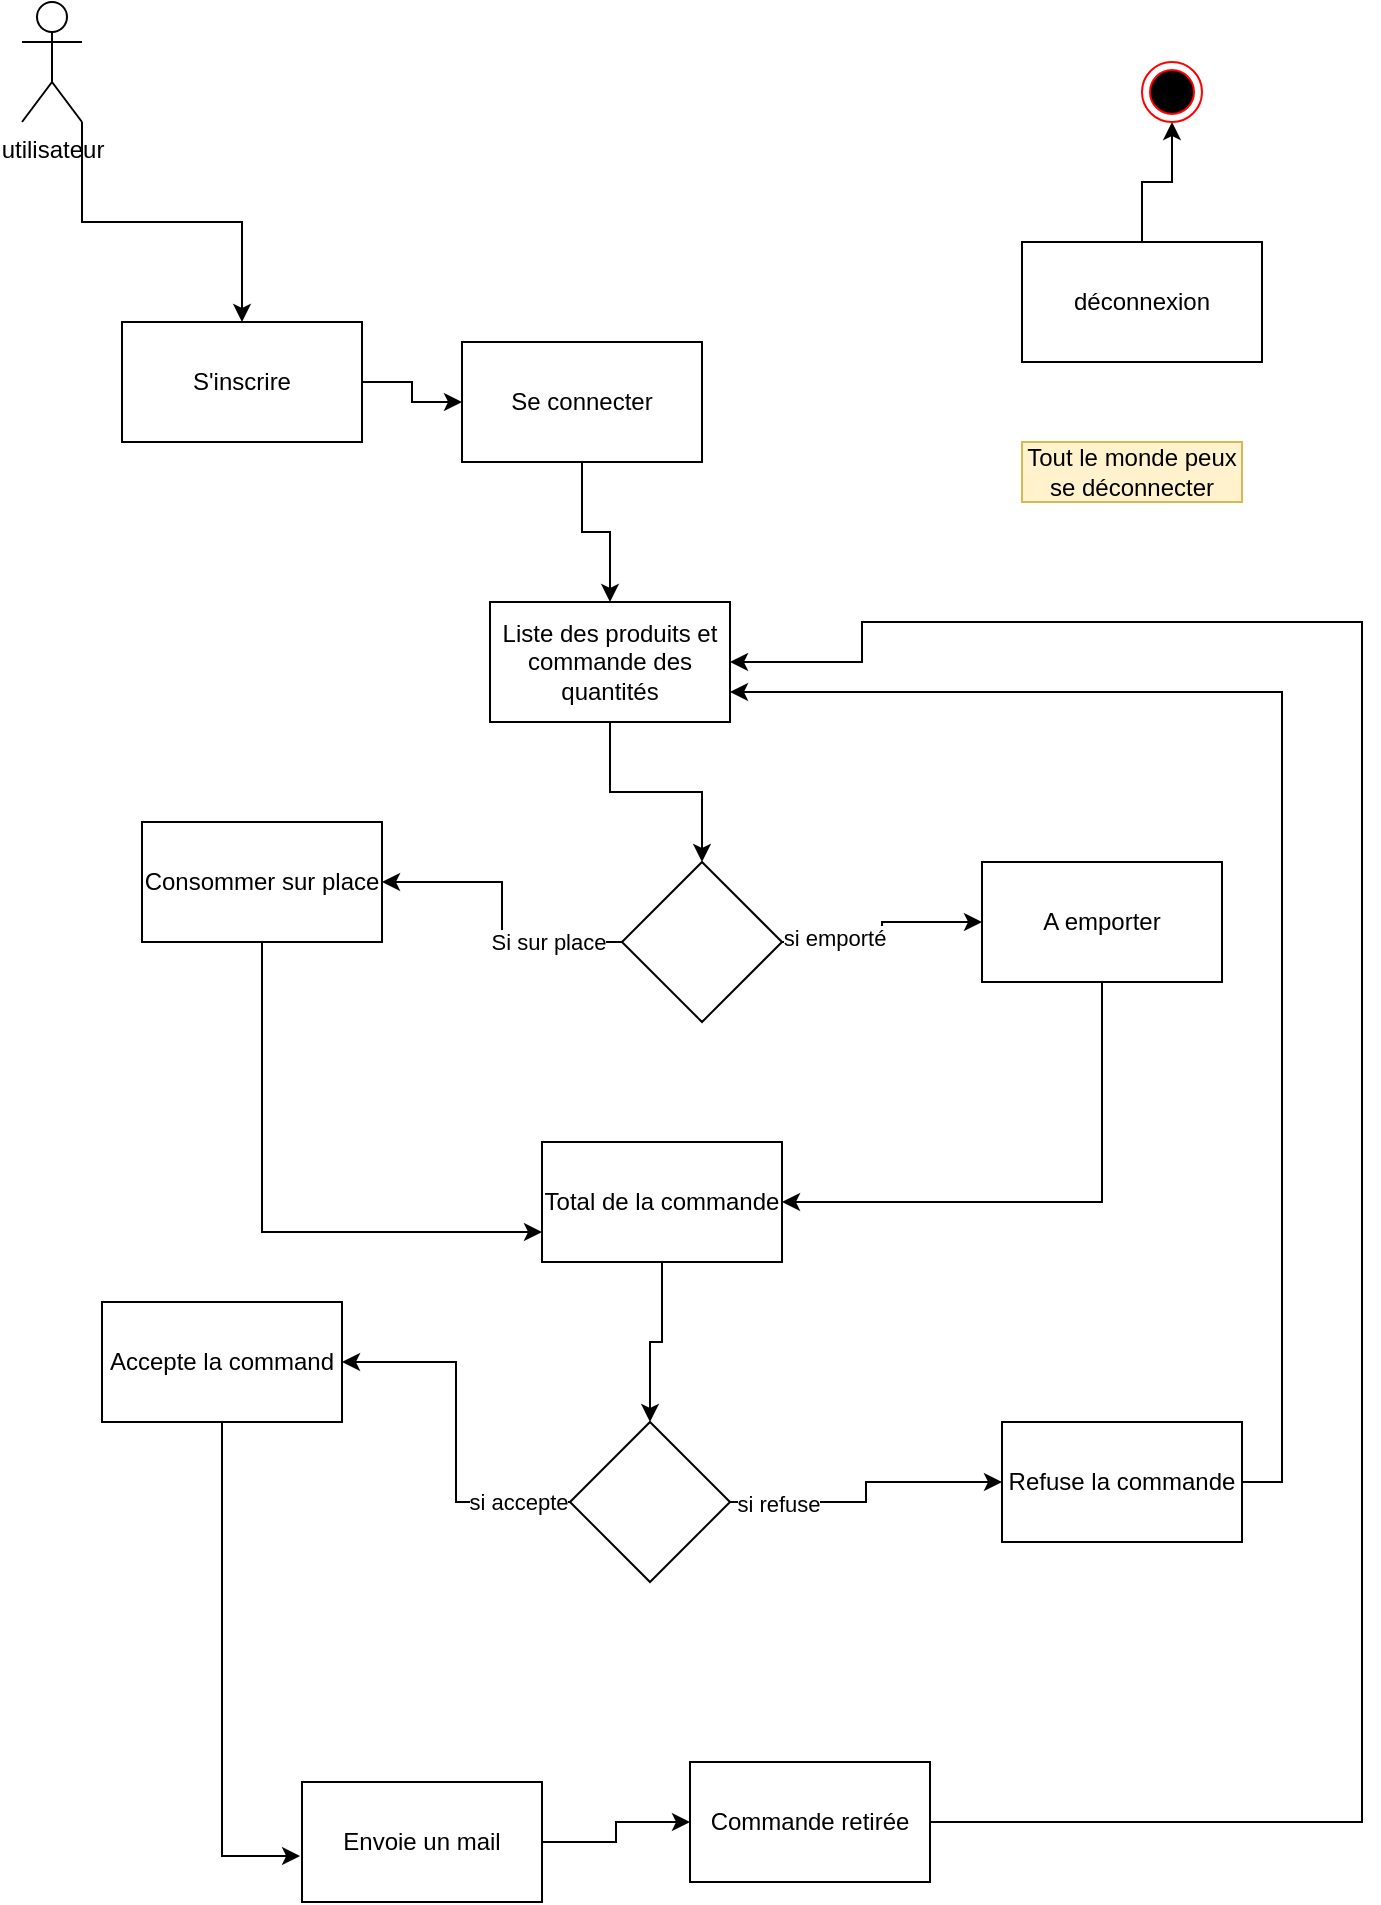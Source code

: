 <mxfile version="21.8.0" type="google">
  <diagram name="Page-1" id="QDh_dutRnW_xUoMcb9bI">
    <mxGraphModel grid="1" page="1" gridSize="10" guides="1" tooltips="1" connect="1" arrows="1" fold="1" pageScale="1" pageWidth="827" pageHeight="1169" math="0" shadow="0">
      <root>
        <mxCell id="0" />
        <mxCell id="1" parent="0" />
        <mxCell id="pfSd8tROmg1UcO-xE_wc-9" style="edgeStyle=orthogonalEdgeStyle;rounded=0;orthogonalLoop=1;jettySize=auto;html=1;exitX=0.5;exitY=1;exitDx=0;exitDy=0;entryX=0.5;entryY=0;entryDx=0;entryDy=0;" edge="1" parent="1" source="pfSd8tROmg1UcO-xE_wc-1" target="pfSd8tROmg1UcO-xE_wc-7">
          <mxGeometry relative="1" as="geometry" />
        </mxCell>
        <mxCell id="pfSd8tROmg1UcO-xE_wc-1" value="Se connecter" style="rounded=0;whiteSpace=wrap;html=1;" vertex="1" parent="1">
          <mxGeometry x="300" y="220" width="120" height="60" as="geometry" />
        </mxCell>
        <mxCell id="pfSd8tROmg1UcO-xE_wc-8" style="edgeStyle=orthogonalEdgeStyle;rounded=0;orthogonalLoop=1;jettySize=auto;html=1;exitX=1;exitY=0.5;exitDx=0;exitDy=0;entryX=0;entryY=0.5;entryDx=0;entryDy=0;" edge="1" parent="1" source="pfSd8tROmg1UcO-xE_wc-2" target="pfSd8tROmg1UcO-xE_wc-1">
          <mxGeometry relative="1" as="geometry" />
        </mxCell>
        <mxCell id="pfSd8tROmg1UcO-xE_wc-2" value="S&#39;inscrire" style="rounded=0;whiteSpace=wrap;html=1;" vertex="1" parent="1">
          <mxGeometry x="130" y="210" width="120" height="60" as="geometry" />
        </mxCell>
        <mxCell id="pfSd8tROmg1UcO-xE_wc-18" style="edgeStyle=orthogonalEdgeStyle;rounded=0;orthogonalLoop=1;jettySize=auto;html=1;entryX=0.5;entryY=0;entryDx=0;entryDy=0;" edge="1" parent="1" source="pfSd8tROmg1UcO-xE_wc-7" target="pfSd8tROmg1UcO-xE_wc-10">
          <mxGeometry relative="1" as="geometry" />
        </mxCell>
        <mxCell id="pfSd8tROmg1UcO-xE_wc-7" value="Liste des produits et commande des quantités" style="rounded=0;whiteSpace=wrap;html=1;" vertex="1" parent="1">
          <mxGeometry x="314" y="350" width="120" height="60" as="geometry" />
        </mxCell>
        <mxCell id="pfSd8tROmg1UcO-xE_wc-19" style="edgeStyle=orthogonalEdgeStyle;rounded=0;orthogonalLoop=1;jettySize=auto;html=1;exitX=0;exitY=0.5;exitDx=0;exitDy=0;" edge="1" parent="1" source="pfSd8tROmg1UcO-xE_wc-10" target="pfSd8tROmg1UcO-xE_wc-11">
          <mxGeometry relative="1" as="geometry" />
        </mxCell>
        <mxCell id="pfSd8tROmg1UcO-xE_wc-35" value="&lt;div&gt;Si sur place&lt;/div&gt;" style="edgeLabel;html=1;align=center;verticalAlign=middle;resizable=0;points=[];" vertex="1" connectable="0" parent="pfSd8tROmg1UcO-xE_wc-19">
          <mxGeometry x="-0.507" relative="1" as="geometry">
            <mxPoint as="offset" />
          </mxGeometry>
        </mxCell>
        <mxCell id="pfSd8tROmg1UcO-xE_wc-20" style="edgeStyle=orthogonalEdgeStyle;rounded=0;orthogonalLoop=1;jettySize=auto;html=1;exitX=1;exitY=0.5;exitDx=0;exitDy=0;entryX=0;entryY=0.5;entryDx=0;entryDy=0;" edge="1" parent="1" source="pfSd8tROmg1UcO-xE_wc-10" target="pfSd8tROmg1UcO-xE_wc-12">
          <mxGeometry relative="1" as="geometry" />
        </mxCell>
        <mxCell id="pfSd8tROmg1UcO-xE_wc-34" value="si emporté" style="edgeLabel;html=1;align=center;verticalAlign=middle;resizable=0;points=[];" vertex="1" connectable="0" parent="pfSd8tROmg1UcO-xE_wc-20">
          <mxGeometry x="-0.527" y="2" relative="1" as="geometry">
            <mxPoint as="offset" />
          </mxGeometry>
        </mxCell>
        <mxCell id="pfSd8tROmg1UcO-xE_wc-10" value="" style="rhombus;whiteSpace=wrap;html=1;" vertex="1" parent="1">
          <mxGeometry x="380" y="480" width="80" height="80" as="geometry" />
        </mxCell>
        <mxCell id="pfSd8tROmg1UcO-xE_wc-22" style="edgeStyle=orthogonalEdgeStyle;rounded=0;orthogonalLoop=1;jettySize=auto;html=1;exitX=0.5;exitY=1;exitDx=0;exitDy=0;entryX=0;entryY=0.75;entryDx=0;entryDy=0;" edge="1" parent="1" source="pfSd8tROmg1UcO-xE_wc-11" target="pfSd8tROmg1UcO-xE_wc-13">
          <mxGeometry relative="1" as="geometry" />
        </mxCell>
        <mxCell id="pfSd8tROmg1UcO-xE_wc-11" value="Consommer sur place" style="rounded=0;whiteSpace=wrap;html=1;" vertex="1" parent="1">
          <mxGeometry x="140" y="460" width="120" height="60" as="geometry" />
        </mxCell>
        <mxCell id="pfSd8tROmg1UcO-xE_wc-21" style="edgeStyle=orthogonalEdgeStyle;rounded=0;orthogonalLoop=1;jettySize=auto;html=1;exitX=0.5;exitY=1;exitDx=0;exitDy=0;entryX=1;entryY=0.5;entryDx=0;entryDy=0;" edge="1" parent="1" source="pfSd8tROmg1UcO-xE_wc-12" target="pfSd8tROmg1UcO-xE_wc-13">
          <mxGeometry relative="1" as="geometry" />
        </mxCell>
        <mxCell id="pfSd8tROmg1UcO-xE_wc-12" value="A emporter" style="rounded=0;whiteSpace=wrap;html=1;" vertex="1" parent="1">
          <mxGeometry x="560" y="480" width="120" height="60" as="geometry" />
        </mxCell>
        <mxCell id="pfSd8tROmg1UcO-xE_wc-23" style="edgeStyle=orthogonalEdgeStyle;rounded=0;orthogonalLoop=1;jettySize=auto;html=1;exitX=0.5;exitY=1;exitDx=0;exitDy=0;entryX=0.5;entryY=0;entryDx=0;entryDy=0;" edge="1" parent="1" source="pfSd8tROmg1UcO-xE_wc-13" target="pfSd8tROmg1UcO-xE_wc-15">
          <mxGeometry relative="1" as="geometry" />
        </mxCell>
        <mxCell id="pfSd8tROmg1UcO-xE_wc-13" value="&lt;div&gt;Total de la commande&lt;/div&gt;" style="rounded=0;whiteSpace=wrap;html=1;" vertex="1" parent="1">
          <mxGeometry x="340" y="620" width="120" height="60" as="geometry" />
        </mxCell>
        <mxCell id="pfSd8tROmg1UcO-xE_wc-14" value="Accepte la command" style="rounded=0;whiteSpace=wrap;html=1;" vertex="1" parent="1">
          <mxGeometry x="120" y="700" width="120" height="60" as="geometry" />
        </mxCell>
        <mxCell id="pfSd8tROmg1UcO-xE_wc-24" style="edgeStyle=orthogonalEdgeStyle;rounded=0;orthogonalLoop=1;jettySize=auto;html=1;exitX=0;exitY=0.5;exitDx=0;exitDy=0;entryX=1;entryY=0.5;entryDx=0;entryDy=0;" edge="1" parent="1" source="pfSd8tROmg1UcO-xE_wc-15" target="pfSd8tROmg1UcO-xE_wc-14">
          <mxGeometry relative="1" as="geometry" />
        </mxCell>
        <mxCell id="pfSd8tROmg1UcO-xE_wc-36" value="si accepte" style="edgeLabel;html=1;align=center;verticalAlign=middle;resizable=0;points=[];" vertex="1" connectable="0" parent="pfSd8tROmg1UcO-xE_wc-24">
          <mxGeometry x="-0.717" relative="1" as="geometry">
            <mxPoint as="offset" />
          </mxGeometry>
        </mxCell>
        <mxCell id="pfSd8tROmg1UcO-xE_wc-25" style="edgeStyle=orthogonalEdgeStyle;rounded=0;orthogonalLoop=1;jettySize=auto;html=1;exitX=1;exitY=0.5;exitDx=0;exitDy=0;entryX=0;entryY=0.5;entryDx=0;entryDy=0;" edge="1" parent="1" source="pfSd8tROmg1UcO-xE_wc-15" target="pfSd8tROmg1UcO-xE_wc-16">
          <mxGeometry relative="1" as="geometry" />
        </mxCell>
        <mxCell id="pfSd8tROmg1UcO-xE_wc-37" value="si refuse" style="edgeLabel;html=1;align=center;verticalAlign=middle;resizable=0;points=[];" vertex="1" connectable="0" parent="pfSd8tROmg1UcO-xE_wc-25">
          <mxGeometry x="-0.671" y="-1" relative="1" as="geometry">
            <mxPoint as="offset" />
          </mxGeometry>
        </mxCell>
        <mxCell id="pfSd8tROmg1UcO-xE_wc-15" value="" style="rhombus;whiteSpace=wrap;html=1;" vertex="1" parent="1">
          <mxGeometry x="354" y="760" width="80" height="80" as="geometry" />
        </mxCell>
        <mxCell id="pfSd8tROmg1UcO-xE_wc-27" style="edgeStyle=orthogonalEdgeStyle;rounded=0;orthogonalLoop=1;jettySize=auto;html=1;exitX=1;exitY=0.5;exitDx=0;exitDy=0;entryX=1;entryY=0.75;entryDx=0;entryDy=0;" edge="1" parent="1" source="pfSd8tROmg1UcO-xE_wc-16" target="pfSd8tROmg1UcO-xE_wc-7">
          <mxGeometry relative="1" as="geometry">
            <Array as="points">
              <mxPoint x="710" y="790" />
              <mxPoint x="710" y="395" />
            </Array>
          </mxGeometry>
        </mxCell>
        <mxCell id="pfSd8tROmg1UcO-xE_wc-16" value="Refuse la commande" style="rounded=0;whiteSpace=wrap;html=1;" vertex="1" parent="1">
          <mxGeometry x="570" y="760" width="120" height="60" as="geometry" />
        </mxCell>
        <mxCell id="pfSd8tROmg1UcO-xE_wc-30" style="edgeStyle=orthogonalEdgeStyle;rounded=0;orthogonalLoop=1;jettySize=auto;html=1;exitX=1;exitY=0.5;exitDx=0;exitDy=0;" edge="1" parent="1" source="pfSd8tROmg1UcO-xE_wc-17" target="pfSd8tROmg1UcO-xE_wc-29">
          <mxGeometry relative="1" as="geometry" />
        </mxCell>
        <mxCell id="pfSd8tROmg1UcO-xE_wc-17" value="Envoie un mail" style="rounded=0;whiteSpace=wrap;html=1;" vertex="1" parent="1">
          <mxGeometry x="220" y="940" width="120" height="60" as="geometry" />
        </mxCell>
        <mxCell id="pfSd8tROmg1UcO-xE_wc-26" style="edgeStyle=orthogonalEdgeStyle;rounded=0;orthogonalLoop=1;jettySize=auto;html=1;exitX=0.5;exitY=1;exitDx=0;exitDy=0;entryX=-0.008;entryY=0.617;entryDx=0;entryDy=0;entryPerimeter=0;" edge="1" parent="1" source="pfSd8tROmg1UcO-xE_wc-14" target="pfSd8tROmg1UcO-xE_wc-17">
          <mxGeometry relative="1" as="geometry" />
        </mxCell>
        <mxCell id="pfSd8tROmg1UcO-xE_wc-31" style="edgeStyle=orthogonalEdgeStyle;rounded=0;orthogonalLoop=1;jettySize=auto;html=1;exitX=1;exitY=0.5;exitDx=0;exitDy=0;entryX=1;entryY=0.5;entryDx=0;entryDy=0;" edge="1" parent="1" source="pfSd8tROmg1UcO-xE_wc-29" target="pfSd8tROmg1UcO-xE_wc-7">
          <mxGeometry relative="1" as="geometry">
            <Array as="points">
              <mxPoint x="750" y="960" />
              <mxPoint x="750" y="360" />
              <mxPoint x="500" y="360" />
              <mxPoint x="500" y="380" />
            </Array>
          </mxGeometry>
        </mxCell>
        <mxCell id="pfSd8tROmg1UcO-xE_wc-29" value="Commande retirée" style="rounded=0;whiteSpace=wrap;html=1;" vertex="1" parent="1">
          <mxGeometry x="414" y="930" width="120" height="60" as="geometry" />
        </mxCell>
        <mxCell id="9SNiAh7SNTj7rkT4Ykyh-2" style="edgeStyle=orthogonalEdgeStyle;rounded=0;orthogonalLoop=1;jettySize=auto;html=1;exitX=0.5;exitY=0;exitDx=0;exitDy=0;" edge="1" parent="1" source="pfSd8tROmg1UcO-xE_wc-32" target="9SNiAh7SNTj7rkT4Ykyh-1">
          <mxGeometry relative="1" as="geometry" />
        </mxCell>
        <mxCell id="pfSd8tROmg1UcO-xE_wc-32" value="déconnexion" style="rounded=0;whiteSpace=wrap;html=1;" vertex="1" parent="1">
          <mxGeometry x="580" y="170" width="120" height="60" as="geometry" />
        </mxCell>
        <mxCell id="pfSd8tROmg1UcO-xE_wc-39" value="Tout le monde peux se déconnecter" style="text;html=1;strokeColor=#d6b656;fillColor=#fff2cc;align=center;verticalAlign=middle;whiteSpace=wrap;rounded=0;" vertex="1" parent="1">
          <mxGeometry x="580" y="270" width="110" height="30" as="geometry" />
        </mxCell>
        <mxCell id="9SNiAh7SNTj7rkT4Ykyh-1" value="" style="ellipse;html=1;shape=endState;fillColor=#000000;strokeColor=#ff0000;" vertex="1" parent="1">
          <mxGeometry x="640" y="80" width="30" height="30" as="geometry" />
        </mxCell>
        <mxCell id="9SNiAh7SNTj7rkT4Ykyh-7" style="edgeStyle=orthogonalEdgeStyle;rounded=0;orthogonalLoop=1;jettySize=auto;html=1;exitX=1;exitY=1;exitDx=0;exitDy=0;exitPerimeter=0;" edge="1" parent="1" source="9SNiAh7SNTj7rkT4Ykyh-6" target="pfSd8tROmg1UcO-xE_wc-2">
          <mxGeometry relative="1" as="geometry" />
        </mxCell>
        <mxCell id="9SNiAh7SNTj7rkT4Ykyh-6" value="utilisateur" style="shape=umlActor;verticalLabelPosition=bottom;verticalAlign=top;html=1;" vertex="1" parent="1">
          <mxGeometry x="80" y="50" width="30" height="60" as="geometry" />
        </mxCell>
      </root>
    </mxGraphModel>
  </diagram>
</mxfile>

